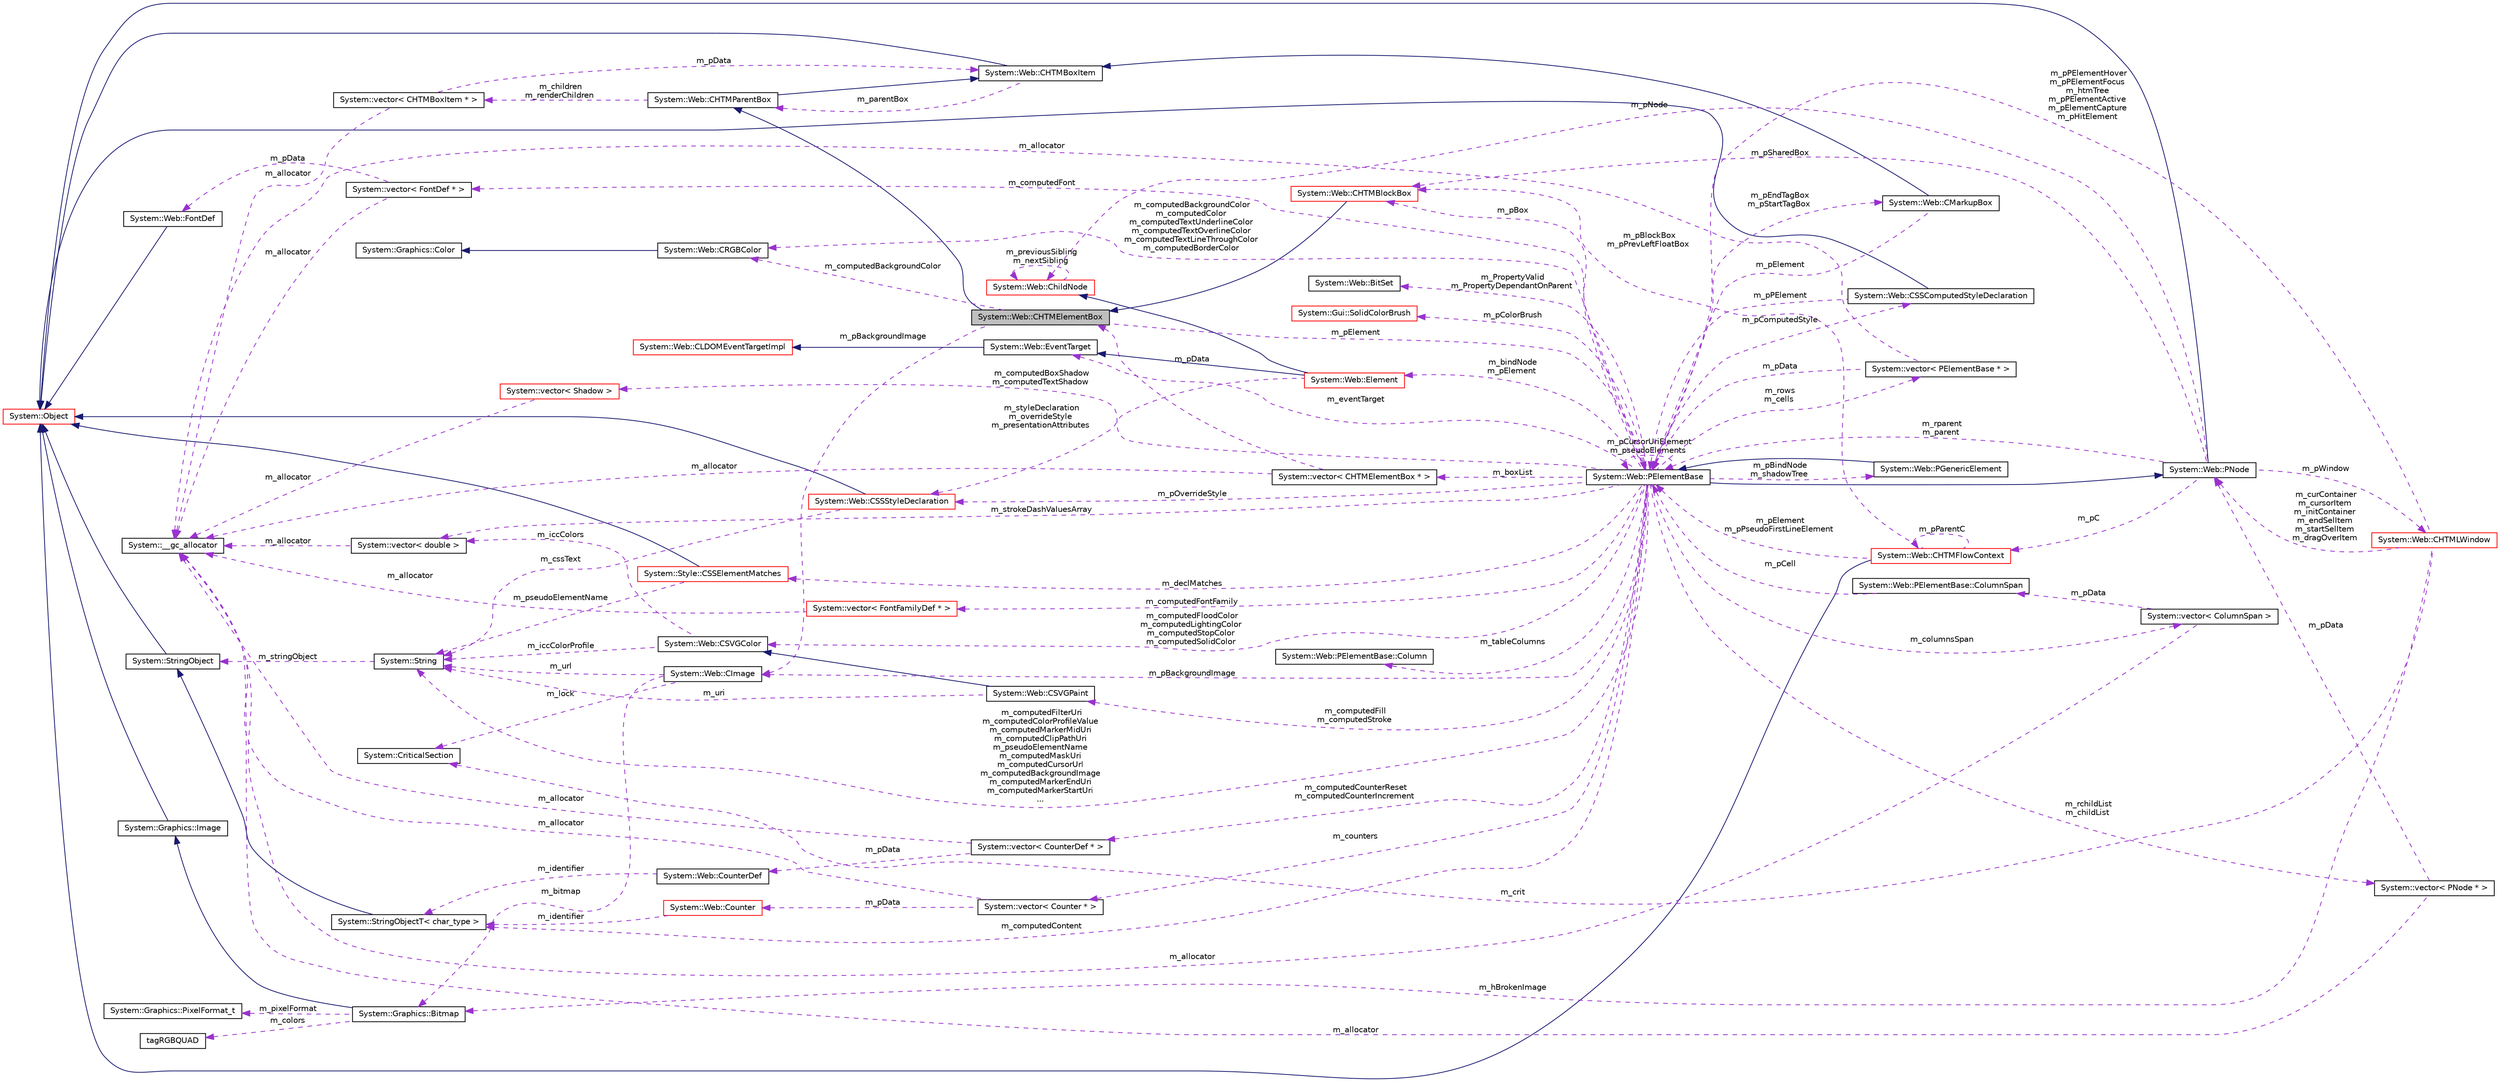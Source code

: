 digraph G
{
  edge [fontname="Helvetica",fontsize="10",labelfontname="Helvetica",labelfontsize="10"];
  node [fontname="Helvetica",fontsize="10",shape=record];
  rankdir="LR";
  Node1 [label="System::Web::CHTMElementBox",height=0.2,width=0.4,color="black", fillcolor="grey75", style="filled" fontcolor="black"];
  Node2 -> Node1 [dir="back",color="midnightblue",fontsize="10",style="solid",fontname="Helvetica"];
  Node2 [label="System::Web::CHTMParentBox",height=0.2,width=0.4,color="black", fillcolor="white", style="filled",URL="$class_system_1_1_web_1_1_c_h_t_m_parent_box.html"];
  Node3 -> Node2 [dir="back",color="midnightblue",fontsize="10",style="solid",fontname="Helvetica"];
  Node3 [label="System::Web::CHTMBoxItem",height=0.2,width=0.4,color="black", fillcolor="white", style="filled",URL="$class_system_1_1_web_1_1_c_h_t_m_box_item.html"];
  Node4 -> Node3 [dir="back",color="midnightblue",fontsize="10",style="solid",fontname="Helvetica"];
  Node4 [label="System::Object",height=0.2,width=0.4,color="red", fillcolor="white", style="filled",URL="$class_system_1_1_object.html"];
  Node2 -> Node3 [dir="back",color="darkorchid3",fontsize="10",style="dashed",label=" m_parentBox" ,fontname="Helvetica"];
  Node5 -> Node2 [dir="back",color="darkorchid3",fontsize="10",style="dashed",label=" m_children\nm_renderChildren" ,fontname="Helvetica"];
  Node5 [label="System::vector\< CHTMBoxItem * \>",height=0.2,width=0.4,color="black", fillcolor="white", style="filled",URL="$class_system_1_1vector.html"];
  Node6 -> Node5 [dir="back",color="darkorchid3",fontsize="10",style="dashed",label=" m_allocator" ,fontname="Helvetica"];
  Node6 [label="System::__gc_allocator",height=0.2,width=0.4,color="black", fillcolor="white", style="filled",URL="$class_system_1_1____gc__allocator.html"];
  Node3 -> Node5 [dir="back",color="darkorchid3",fontsize="10",style="dashed",label=" m_pData" ,fontname="Helvetica"];
  Node7 -> Node1 [dir="back",color="darkorchid3",fontsize="10",style="dashed",label=" m_computedBackgroundColor" ,fontname="Helvetica"];
  Node7 [label="System::Web::CRGBColor",height=0.2,width=0.4,color="black", fillcolor="white", style="filled",URL="$class_system_1_1_web_1_1_c_r_g_b_color.html"];
  Node8 -> Node7 [dir="back",color="midnightblue",fontsize="10",style="solid",fontname="Helvetica"];
  Node8 [label="System::Graphics::Color",height=0.2,width=0.4,color="black", fillcolor="white", style="filled",URL="$class_system_1_1_graphics_1_1_color.html"];
  Node9 -> Node1 [dir="back",color="darkorchid3",fontsize="10",style="dashed",label=" m_pBackgroundImage" ,fontname="Helvetica"];
  Node9 [label="System::Web::CImage",height=0.2,width=0.4,color="black", fillcolor="white", style="filled",URL="$class_system_1_1_web_1_1_c_image.html"];
  Node10 -> Node9 [dir="back",color="darkorchid3",fontsize="10",style="dashed",label=" m_lock" ,fontname="Helvetica"];
  Node10 [label="System::CriticalSection",height=0.2,width=0.4,color="black", fillcolor="white", style="filled",URL="$class_system_1_1_critical_section.html"];
  Node11 -> Node9 [dir="back",color="darkorchid3",fontsize="10",style="dashed",label=" m_url" ,fontname="Helvetica"];
  Node11 [label="System::String",height=0.2,width=0.4,color="black", fillcolor="white", style="filled",URL="$class_system_1_1_string.html"];
  Node12 -> Node11 [dir="back",color="darkorchid3",fontsize="10",style="dashed",label=" m_stringObject" ,fontname="Helvetica"];
  Node12 [label="System::StringObject",height=0.2,width=0.4,color="black", fillcolor="white", style="filled",URL="$class_system_1_1_string_object.html"];
  Node4 -> Node12 [dir="back",color="midnightblue",fontsize="10",style="solid",fontname="Helvetica"];
  Node13 -> Node9 [dir="back",color="darkorchid3",fontsize="10",style="dashed",label=" m_bitmap" ,fontname="Helvetica"];
  Node13 [label="System::Graphics::Bitmap",height=0.2,width=0.4,color="black", fillcolor="white", style="filled",URL="$class_system_1_1_graphics_1_1_bitmap.html"];
  Node14 -> Node13 [dir="back",color="midnightblue",fontsize="10",style="solid",fontname="Helvetica"];
  Node14 [label="System::Graphics::Image",height=0.2,width=0.4,color="black", fillcolor="white", style="filled",URL="$class_system_1_1_graphics_1_1_image.html"];
  Node4 -> Node14 [dir="back",color="midnightblue",fontsize="10",style="solid",fontname="Helvetica"];
  Node15 -> Node13 [dir="back",color="darkorchid3",fontsize="10",style="dashed",label=" m_pixelFormat" ,fontname="Helvetica"];
  Node15 [label="System::Graphics::PixelFormat_t",height=0.2,width=0.4,color="black", fillcolor="white", style="filled",URL="$class_system_1_1_graphics_1_1_pixel_format__t.html"];
  Node16 -> Node13 [dir="back",color="darkorchid3",fontsize="10",style="dashed",label=" m_colors" ,fontname="Helvetica"];
  Node16 [label="tagRGBQUAD",height=0.2,width=0.4,color="black", fillcolor="white", style="filled",URL="$structtag_r_g_b_q_u_a_d.html"];
  Node17 -> Node1 [dir="back",color="darkorchid3",fontsize="10",style="dashed",label=" m_pElement" ,fontname="Helvetica"];
  Node17 [label="System::Web::PElementBase",height=0.2,width=0.4,color="black", fillcolor="white", style="filled",URL="$class_system_1_1_web_1_1_p_element_base.html"];
  Node18 -> Node17 [dir="back",color="midnightblue",fontsize="10",style="solid",fontname="Helvetica"];
  Node18 [label="System::Web::PNode",height=0.2,width=0.4,color="black", fillcolor="white", style="filled",URL="$class_system_1_1_web_1_1_p_node.html"];
  Node4 -> Node18 [dir="back",color="midnightblue",fontsize="10",style="solid",fontname="Helvetica"];
  Node19 -> Node18 [dir="back",color="darkorchid3",fontsize="10",style="dashed",label=" m_pWindow" ,fontname="Helvetica"];
  Node19 [label="System::Web::CHTMLWindow",height=0.2,width=0.4,color="red", fillcolor="white", style="filled",URL="$class_system_1_1_web_1_1_c_h_t_m_l_window.html"];
  Node10 -> Node19 [dir="back",color="darkorchid3",fontsize="10",style="dashed",label=" m_crit" ,fontname="Helvetica"];
  Node18 -> Node19 [dir="back",color="darkorchid3",fontsize="10",style="dashed",label=" m_curContainer\nm_cursorItem\nm_initContainer\nm_endSelItem\nm_startSelItem\nm_dragOverItem" ,fontname="Helvetica"];
  Node13 -> Node19 [dir="back",color="darkorchid3",fontsize="10",style="dashed",label=" m_hBrokenImage" ,fontname="Helvetica"];
  Node17 -> Node19 [dir="back",color="darkorchid3",fontsize="10",style="dashed",label=" m_pPElementHover\nm_pPElementFocus\nm_htmTree\nm_pPElementActive\nm_pElementCapture\nm_pHitElement" ,fontname="Helvetica"];
  Node17 -> Node18 [dir="back",color="darkorchid3",fontsize="10",style="dashed",label=" m_rparent\nm_parent" ,fontname="Helvetica"];
  Node20 -> Node18 [dir="back",color="darkorchid3",fontsize="10",style="dashed",label=" m_pNode" ,fontname="Helvetica"];
  Node20 [label="System::Web::ChildNode",height=0.2,width=0.4,color="red", fillcolor="white", style="filled",URL="$class_system_1_1_web_1_1_child_node.html"];
  Node20 -> Node20 [dir="back",color="darkorchid3",fontsize="10",style="dashed",label=" m_previousSibling\nm_nextSibling" ,fontname="Helvetica"];
  Node21 -> Node18 [dir="back",color="darkorchid3",fontsize="10",style="dashed",label=" m_pC" ,fontname="Helvetica"];
  Node21 [label="System::Web::CHTMFlowContext",height=0.2,width=0.4,color="red", fillcolor="white", style="filled",URL="$class_system_1_1_web_1_1_c_h_t_m_flow_context.html"];
  Node4 -> Node21 [dir="back",color="midnightblue",fontsize="10",style="solid",fontname="Helvetica"];
  Node17 -> Node21 [dir="back",color="darkorchid3",fontsize="10",style="dashed",label=" m_pElement\nm_pPseudoFirstLineElement" ,fontname="Helvetica"];
  Node21 -> Node21 [dir="back",color="darkorchid3",fontsize="10",style="dashed",label=" m_pParentC" ,fontname="Helvetica"];
  Node22 -> Node21 [dir="back",color="darkorchid3",fontsize="10",style="dashed",label=" m_pBlockBox\nm_pPrevLeftFloatBox" ,fontname="Helvetica"];
  Node22 [label="System::Web::CHTMBlockBox",height=0.2,width=0.4,color="red", fillcolor="white", style="filled",URL="$class_system_1_1_web_1_1_c_h_t_m_block_box.html"];
  Node1 -> Node22 [dir="back",color="midnightblue",fontsize="10",style="solid",fontname="Helvetica"];
  Node22 -> Node18 [dir="back",color="darkorchid3",fontsize="10",style="dashed",label=" m_pSharedBox" ,fontname="Helvetica"];
  Node23 -> Node17 [dir="back",color="darkorchid3",fontsize="10",style="dashed",label=" m_eventTarget" ,fontname="Helvetica"];
  Node23 [label="System::Web::EventTarget",height=0.2,width=0.4,color="black", fillcolor="white", style="filled",URL="$class_system_1_1_web_1_1_event_target.html"];
  Node24 -> Node23 [dir="back",color="midnightblue",fontsize="10",style="solid",fontname="Helvetica"];
  Node24 [label="System::Web::CLDOMEventTargetImpl",height=0.2,width=0.4,color="red", fillcolor="white", style="filled",URL="$class_system_1_1_web_1_1_c_l_d_o_m_event_target_impl.html"];
  Node7 -> Node17 [dir="back",color="darkorchid3",fontsize="10",style="dashed",label=" m_computedBackgroundColor\nm_computedColor\nm_computedTextUnderlineColor\nm_computedTextOverlineColor\nm_computedTextLineThroughColor\nm_computedBorderColor" ,fontname="Helvetica"];
  Node25 -> Node17 [dir="back",color="darkorchid3",fontsize="10",style="dashed",label=" m_computedCounterReset\nm_computedCounterIncrement" ,fontname="Helvetica"];
  Node25 [label="System::vector\< CounterDef * \>",height=0.2,width=0.4,color="black", fillcolor="white", style="filled",URL="$class_system_1_1vector.html"];
  Node6 -> Node25 [dir="back",color="darkorchid3",fontsize="10",style="dashed",label=" m_allocator" ,fontname="Helvetica"];
  Node26 -> Node25 [dir="back",color="darkorchid3",fontsize="10",style="dashed",label=" m_pData" ,fontname="Helvetica"];
  Node26 [label="System::Web::CounterDef",height=0.2,width=0.4,color="black", fillcolor="white", style="filled",URL="$class_system_1_1_web_1_1_counter_def.html"];
  Node27 -> Node26 [dir="back",color="darkorchid3",fontsize="10",style="dashed",label=" m_identifier" ,fontname="Helvetica"];
  Node27 [label="System::StringObjectT\< char_type \>",height=0.2,width=0.4,color="black", fillcolor="white", style="filled",URL="$class_system_1_1_string_object_t.html"];
  Node12 -> Node27 [dir="back",color="midnightblue",fontsize="10",style="solid",fontname="Helvetica"];
  Node28 -> Node17 [dir="back",color="darkorchid3",fontsize="10",style="dashed",label=" m_boxList" ,fontname="Helvetica"];
  Node28 [label="System::vector\< CHTMElementBox * \>",height=0.2,width=0.4,color="black", fillcolor="white", style="filled",URL="$class_system_1_1vector.html"];
  Node1 -> Node28 [dir="back",color="darkorchid3",fontsize="10",style="dashed",label=" m_pData" ,fontname="Helvetica"];
  Node6 -> Node28 [dir="back",color="darkorchid3",fontsize="10",style="dashed",label=" m_allocator" ,fontname="Helvetica"];
  Node29 -> Node17 [dir="back",color="darkorchid3",fontsize="10",style="dashed",label=" m_counters" ,fontname="Helvetica"];
  Node29 [label="System::vector\< Counter * \>",height=0.2,width=0.4,color="black", fillcolor="white", style="filled",URL="$class_system_1_1vector.html"];
  Node6 -> Node29 [dir="back",color="darkorchid3",fontsize="10",style="dashed",label=" m_allocator" ,fontname="Helvetica"];
  Node30 -> Node29 [dir="back",color="darkorchid3",fontsize="10",style="dashed",label=" m_pData" ,fontname="Helvetica"];
  Node30 [label="System::Web::Counter",height=0.2,width=0.4,color="red", fillcolor="white", style="filled",URL="$class_system_1_1_web_1_1_counter.html"];
  Node27 -> Node30 [dir="back",color="darkorchid3",fontsize="10",style="dashed",label=" m_identifier" ,fontname="Helvetica"];
  Node31 -> Node17 [dir="back",color="darkorchid3",fontsize="10",style="dashed",label=" m_tableColumns" ,fontname="Helvetica"];
  Node31 [label="System::Web::PElementBase::Column",height=0.2,width=0.4,color="black", fillcolor="white", style="filled",URL="$struct_system_1_1_web_1_1_p_element_base_1_1_column.html"];
  Node9 -> Node17 [dir="back",color="darkorchid3",fontsize="10",style="dashed",label=" m_pBackgroundImage" ,fontname="Helvetica"];
  Node32 -> Node17 [dir="back",color="darkorchid3",fontsize="10",style="dashed",label=" m_pEndTagBox\nm_pStartTagBox" ,fontname="Helvetica"];
  Node32 [label="System::Web::CMarkupBox",height=0.2,width=0.4,color="black", fillcolor="white", style="filled",URL="$class_system_1_1_web_1_1_c_markup_box.html"];
  Node3 -> Node32 [dir="back",color="midnightblue",fontsize="10",style="solid",fontname="Helvetica"];
  Node17 -> Node32 [dir="back",color="darkorchid3",fontsize="10",style="dashed",label=" m_pElement" ,fontname="Helvetica"];
  Node33 -> Node17 [dir="back",color="darkorchid3",fontsize="10",style="dashed",label=" m_rows\nm_cells" ,fontname="Helvetica"];
  Node33 [label="System::vector\< PElementBase * \>",height=0.2,width=0.4,color="black", fillcolor="white", style="filled",URL="$class_system_1_1vector.html"];
  Node6 -> Node33 [dir="back",color="darkorchid3",fontsize="10",style="dashed",label=" m_allocator" ,fontname="Helvetica"];
  Node17 -> Node33 [dir="back",color="darkorchid3",fontsize="10",style="dashed",label=" m_pData" ,fontname="Helvetica"];
  Node34 -> Node17 [dir="back",color="darkorchid3",fontsize="10",style="dashed",label=" m_computedFill\nm_computedStroke" ,fontname="Helvetica"];
  Node34 [label="System::Web::CSVGPaint",height=0.2,width=0.4,color="black", fillcolor="white", style="filled",URL="$class_system_1_1_web_1_1_c_s_v_g_paint.html"];
  Node35 -> Node34 [dir="back",color="midnightblue",fontsize="10",style="solid",fontname="Helvetica"];
  Node35 [label="System::Web::CSVGColor",height=0.2,width=0.4,color="black", fillcolor="white", style="filled",URL="$class_system_1_1_web_1_1_c_s_v_g_color.html"];
  Node11 -> Node35 [dir="back",color="darkorchid3",fontsize="10",style="dashed",label=" m_iccColorProfile" ,fontname="Helvetica"];
  Node36 -> Node35 [dir="back",color="darkorchid3",fontsize="10",style="dashed",label=" m_iccColors" ,fontname="Helvetica"];
  Node36 [label="System::vector\< double \>",height=0.2,width=0.4,color="black", fillcolor="white", style="filled",URL="$class_system_1_1vector.html"];
  Node6 -> Node36 [dir="back",color="darkorchid3",fontsize="10",style="dashed",label=" m_allocator" ,fontname="Helvetica"];
  Node11 -> Node34 [dir="back",color="darkorchid3",fontsize="10",style="dashed",label=" m_uri" ,fontname="Helvetica"];
  Node37 -> Node17 [dir="back",color="darkorchid3",fontsize="10",style="dashed",label=" m_computedFont" ,fontname="Helvetica"];
  Node37 [label="System::vector\< FontDef * \>",height=0.2,width=0.4,color="black", fillcolor="white", style="filled",URL="$class_system_1_1vector.html"];
  Node6 -> Node37 [dir="back",color="darkorchid3",fontsize="10",style="dashed",label=" m_allocator" ,fontname="Helvetica"];
  Node38 -> Node37 [dir="back",color="darkorchid3",fontsize="10",style="dashed",label=" m_pData" ,fontname="Helvetica"];
  Node38 [label="System::Web::FontDef",height=0.2,width=0.4,color="black", fillcolor="white", style="filled",URL="$class_system_1_1_web_1_1_font_def.html"];
  Node4 -> Node38 [dir="back",color="midnightblue",fontsize="10",style="solid",fontname="Helvetica"];
  Node39 -> Node17 [dir="back",color="darkorchid3",fontsize="10",style="dashed",label=" m_columnsSpan" ,fontname="Helvetica"];
  Node39 [label="System::vector\< ColumnSpan \>",height=0.2,width=0.4,color="black", fillcolor="white", style="filled",URL="$class_system_1_1vector.html"];
  Node6 -> Node39 [dir="back",color="darkorchid3",fontsize="10",style="dashed",label=" m_allocator" ,fontname="Helvetica"];
  Node40 -> Node39 [dir="back",color="darkorchid3",fontsize="10",style="dashed",label=" m_pData" ,fontname="Helvetica"];
  Node40 [label="System::Web::PElementBase::ColumnSpan",height=0.2,width=0.4,color="black", fillcolor="white", style="filled",URL="$struct_system_1_1_web_1_1_p_element_base_1_1_column_span.html"];
  Node17 -> Node40 [dir="back",color="darkorchid3",fontsize="10",style="dashed",label=" m_pCell" ,fontname="Helvetica"];
  Node41 -> Node17 [dir="back",color="darkorchid3",fontsize="10",style="dashed",label=" m_pComputedStyle" ,fontname="Helvetica"];
  Node41 [label="System::Web::CSSComputedStyleDeclaration",height=0.2,width=0.4,color="black", fillcolor="white", style="filled",URL="$class_system_1_1_web_1_1_c_s_s_computed_style_declaration.html"];
  Node4 -> Node41 [dir="back",color="midnightblue",fontsize="10",style="solid",fontname="Helvetica"];
  Node17 -> Node41 [dir="back",color="darkorchid3",fontsize="10",style="dashed",label=" m_pPElement" ,fontname="Helvetica"];
  Node42 -> Node17 [dir="back",color="darkorchid3",fontsize="10",style="dashed",label=" m_rchildList\nm_childList" ,fontname="Helvetica"];
  Node42 [label="System::vector\< PNode * \>",height=0.2,width=0.4,color="black", fillcolor="white", style="filled",URL="$class_system_1_1vector.html"];
  Node6 -> Node42 [dir="back",color="darkorchid3",fontsize="10",style="dashed",label=" m_allocator" ,fontname="Helvetica"];
  Node18 -> Node42 [dir="back",color="darkorchid3",fontsize="10",style="dashed",label=" m_pData" ,fontname="Helvetica"];
  Node11 -> Node17 [dir="back",color="darkorchid3",fontsize="10",style="dashed",label=" m_computedFilterUri\nm_computedColorProfileValue\nm_computedMarkerMidUri\nm_computedClipPathUri\nm_pseudoElementName\nm_computedMaskUri\nm_computedCursorUrl\nm_computedBackgroundImage\nm_computedMarkerEndUri\nm_computedMarkerStartUri\n..." ,fontname="Helvetica"];
  Node43 -> Node17 [dir="back",color="darkorchid3",fontsize="10",style="dashed",label=" m_pOverrideStyle" ,fontname="Helvetica"];
  Node43 [label="System::Web::CSSStyleDeclaration",height=0.2,width=0.4,color="red", fillcolor="white", style="filled",URL="$class_system_1_1_web_1_1_c_s_s_style_declaration.html"];
  Node4 -> Node43 [dir="back",color="midnightblue",fontsize="10",style="solid",fontname="Helvetica"];
  Node11 -> Node43 [dir="back",color="darkorchid3",fontsize="10",style="dashed",label=" m_cssText" ,fontname="Helvetica"];
  Node44 -> Node17 [dir="back",color="darkorchid3",fontsize="10",style="dashed",label=" m_pBindNode\nm_shadowTree" ,fontname="Helvetica"];
  Node44 [label="System::Web::PGenericElement",height=0.2,width=0.4,color="black", fillcolor="white", style="filled",URL="$class_system_1_1_web_1_1_p_generic_element.html"];
  Node17 -> Node44 [dir="back",color="midnightblue",fontsize="10",style="solid",fontname="Helvetica"];
  Node35 -> Node17 [dir="back",color="darkorchid3",fontsize="10",style="dashed",label=" m_computedFloodColor\nm_computedLightingColor\nm_computedStopColor\nm_computedSolidColor" ,fontname="Helvetica"];
  Node45 -> Node17 [dir="back",color="darkorchid3",fontsize="10",style="dashed",label=" m_computedBoxShadow\nm_computedTextShadow" ,fontname="Helvetica"];
  Node45 [label="System::vector\< Shadow \>",height=0.2,width=0.4,color="red", fillcolor="white", style="filled",URL="$class_system_1_1vector.html"];
  Node6 -> Node45 [dir="back",color="darkorchid3",fontsize="10",style="dashed",label=" m_allocator" ,fontname="Helvetica"];
  Node46 -> Node17 [dir="back",color="darkorchid3",fontsize="10",style="dashed",label=" m_bindNode\nm_pElement" ,fontname="Helvetica"];
  Node46 [label="System::Web::Element",height=0.2,width=0.4,color="red", fillcolor="white", style="filled",URL="$class_system_1_1_web_1_1_element.html"];
  Node20 -> Node46 [dir="back",color="midnightblue",fontsize="10",style="solid",fontname="Helvetica"];
  Node23 -> Node46 [dir="back",color="midnightblue",fontsize="10",style="solid",fontname="Helvetica"];
  Node43 -> Node46 [dir="back",color="darkorchid3",fontsize="10",style="dashed",label=" m_styleDeclaration\nm_overrideStyle\nm_presentationAttributes" ,fontname="Helvetica"];
  Node17 -> Node17 [dir="back",color="darkorchid3",fontsize="10",style="dashed",label=" m_pCursorUriElement\nm_pseudoElements" ,fontname="Helvetica"];
  Node22 -> Node17 [dir="back",color="darkorchid3",fontsize="10",style="dashed",label=" m_pBox" ,fontname="Helvetica"];
  Node36 -> Node17 [dir="back",color="darkorchid3",fontsize="10",style="dashed",label=" m_strokeDashValuesArray" ,fontname="Helvetica"];
  Node27 -> Node17 [dir="back",color="darkorchid3",fontsize="10",style="dashed",label=" m_computedContent" ,fontname="Helvetica"];
  Node47 -> Node17 [dir="back",color="darkorchid3",fontsize="10",style="dashed",label=" m_computedFontFamily" ,fontname="Helvetica"];
  Node47 [label="System::vector\< FontFamilyDef * \>",height=0.2,width=0.4,color="red", fillcolor="white", style="filled",URL="$class_system_1_1vector.html"];
  Node6 -> Node47 [dir="back",color="darkorchid3",fontsize="10",style="dashed",label=" m_allocator" ,fontname="Helvetica"];
  Node48 -> Node17 [dir="back",color="darkorchid3",fontsize="10",style="dashed",label=" m_PropertyValid\nm_PropertyDependantOnParent" ,fontname="Helvetica"];
  Node48 [label="System::Web::BitSet",height=0.2,width=0.4,color="black", fillcolor="white", style="filled",URL="$class_system_1_1_web_1_1_bit_set.html"];
  Node49 -> Node17 [dir="back",color="darkorchid3",fontsize="10",style="dashed",label=" m_pColorBrush" ,fontname="Helvetica"];
  Node49 [label="System::Gui::SolidColorBrush",height=0.2,width=0.4,color="red", fillcolor="white", style="filled",URL="$class_system_1_1_gui_1_1_solid_color_brush.html"];
  Node50 -> Node17 [dir="back",color="darkorchid3",fontsize="10",style="dashed",label=" m_declMatches" ,fontname="Helvetica"];
  Node50 [label="System::Style::CSSElementMatches",height=0.2,width=0.4,color="red", fillcolor="white", style="filled",URL="$class_system_1_1_style_1_1_c_s_s_element_matches.html"];
  Node4 -> Node50 [dir="back",color="midnightblue",fontsize="10",style="solid",fontname="Helvetica"];
  Node11 -> Node50 [dir="back",color="darkorchid3",fontsize="10",style="dashed",label=" m_pseudoElementName" ,fontname="Helvetica"];
}
